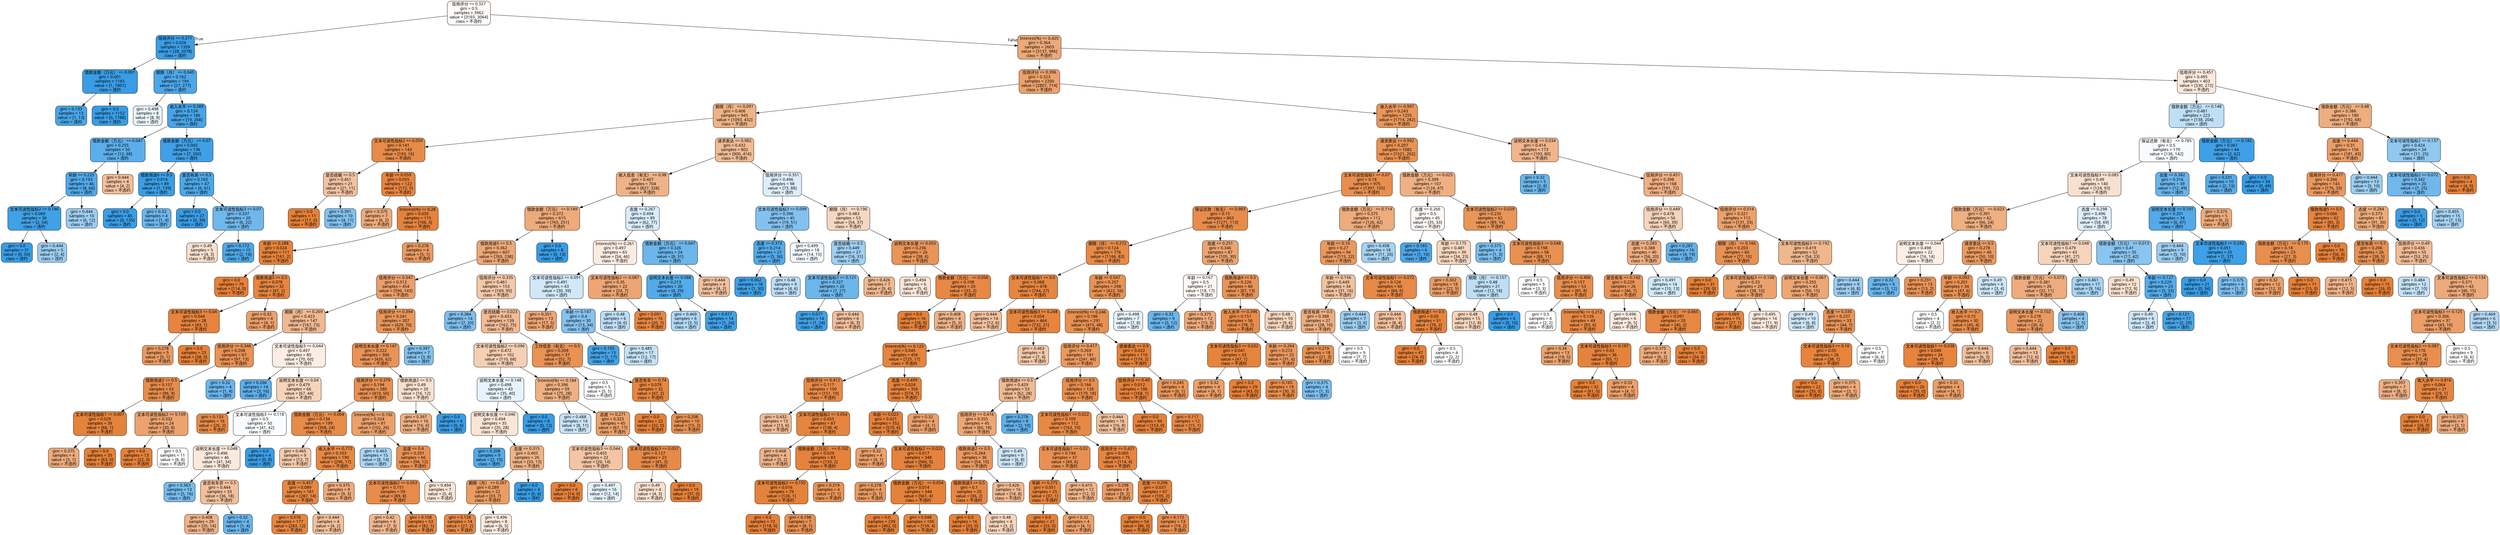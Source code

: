 digraph Tree {
node [shape=box, style="filled, rounded", color="black", fontname=SimHei] ;
edge [fontname=SimHei] ;
0 [label="信用评分 <= 0.327\ngini = 0.5\nsamples = 3962\nvalue = [3165, 3064]\nclass = 不违约", fillcolor="#fefbf9"] ;
1 [label="信用评分 <= 0.271\ngini = 0.026\nsamples = 1359\nvalue = [28, 2078]\nclass = 违约", fillcolor="#3c9ee5"] ;
0 -> 1 [labeldistance=2.5, labelangle=45, headlabel="True"] ;
2 [label="借款金额（万元） <= 0.001\ngini = 0.001\nsamples = 1165\nvalue = [1, 1801]\nclass = 违约", fillcolor="#399de5"] ;
1 -> 2 ;
3 [label="gini = 0.133\nsamples = 13\nvalue = [1, 13]\nclass = 违约", fillcolor="#48a5e7"] ;
2 -> 3 ;
4 [label="gini = 0.0\nsamples = 1152\nvalue = [0, 1788]\nclass = 违约", fillcolor="#399de5"] ;
2 -> 4 ;
5 [label="期限（月） <= 0.045\ngini = 0.162\nsamples = 194\nvalue = [27, 277]\nclass = 违约", fillcolor="#4ca7e8"] ;
1 -> 5 ;
6 [label="gini = 0.498\nsamples = 8\nvalue = [8, 9]\nclass = 违约", fillcolor="#e9f4fc"] ;
5 -> 6 ;
7 [label="收入水平 <= 0.389\ngini = 0.124\nsamples = 186\nvalue = [19, 268]\nclass = 违约", fillcolor="#47a4e7"] ;
5 -> 7 ;
8 [label="借款金额（万元） <= 0.047\ngini = 0.255\nsamples = 50\nvalue = [12, 68]\nclass = 违约", fillcolor="#5caeea"] ;
7 -> 8 ;
9 [label="年龄 <= 0.225\ngini = 0.193\nsamples = 46\nvalue = [8, 66]\nclass = 违约", fillcolor="#51a9e8"] ;
8 -> 9 ;
10 [label="文本可读性指标2 <= 0.146\ngini = 0.069\nsamples = 36\nvalue = [2, 54]\nclass = 违约", fillcolor="#40a1e6"] ;
9 -> 10 ;
11 [label="gini = 0.0\nsamples = 31\nvalue = [0, 50]\nclass = 违约", fillcolor="#399de5"] ;
10 -> 11 ;
12 [label="gini = 0.444\nsamples = 5\nvalue = [2, 4]\nclass = 违约", fillcolor="#9ccef2"] ;
10 -> 12 ;
13 [label="gini = 0.444\nsamples = 10\nvalue = [6, 12]\nclass = 违约", fillcolor="#9ccef2"] ;
9 -> 13 ;
14 [label="gini = 0.444\nsamples = 4\nvalue = [4, 2]\nclass = 不违约", fillcolor="#f2c09c"] ;
8 -> 14 ;
15 [label="借款金额（万元） <= 0.07\ngini = 0.065\nsamples = 136\nvalue = [7, 200]\nclass = 违约", fillcolor="#40a0e6"] ;
7 -> 15 ;
16 [label="借款用途6 <= 0.5\ngini = 0.014\nsamples = 89\nvalue = [1, 139]\nclass = 违约", fillcolor="#3a9ee5"] ;
15 -> 16 ;
17 [label="gini = 0.0\nsamples = 85\nvalue = [0, 135]\nclass = 违约", fillcolor="#399de5"] ;
16 -> 17 ;
18 [label="gini = 0.32\nsamples = 4\nvalue = [1, 4]\nclass = 违约", fillcolor="#6ab6ec"] ;
16 -> 18 ;
19 [label="是否有房 <= 0.5\ngini = 0.163\nsamples = 47\nvalue = [6, 61]\nclass = 违约", fillcolor="#4ca7e8"] ;
15 -> 19 ;
20 [label="gini = 0.0\nsamples = 27\nvalue = [0, 39]\nclass = 违约", fillcolor="#399de5"] ;
19 -> 20 ;
21 [label="文本可读性指标3 <= 0.07\ngini = 0.337\nsamples = 20\nvalue = [6, 22]\nclass = 违约", fillcolor="#6fb8ec"] ;
19 -> 21 ;
22 [label="gini = 0.49\nsamples = 5\nvalue = [4, 3]\nclass = 不违约", fillcolor="#f8e0ce"] ;
21 -> 22 ;
23 [label="gini = 0.172\nsamples = 15\nvalue = [2, 19]\nclass = 违约", fillcolor="#4ea7e8"] ;
21 -> 23 ;
24 [label="Interest(%) <= 0.425\ngini = 0.364\nsamples = 2603\nvalue = [3137, 986]\nclass = 不违约", fillcolor="#eda977"] ;
0 -> 24 [labeldistance=2.5, labelangle=-45, headlabel="False"] ;
25 [label="信用评分 <= 0.396\ngini = 0.323\nsamples = 2200\nvalue = [2807, 714]\nclass = 不违约", fillcolor="#eca16b"] ;
24 -> 25 ;
26 [label="期限（月） <= 0.091\ngini = 0.406\nsamples = 945\nvalue = [1093, 432]\nclass = 不违约", fillcolor="#efb387"] ;
25 -> 26 ;
27 [label="文本可读性指标2 <= 0.059\ngini = 0.141\nsamples = 143\nvalue = [193, 16]\nclass = 不违约", fillcolor="#e78b49"] ;
26 -> 27 ;
28 [label="是否结婚 <= 0.5\ngini = 0.451\nsamples = 21\nvalue = [21, 11]\nclass = 不违约", fillcolor="#f3c3a1"] ;
27 -> 28 ;
29 [label="gini = 0.0\nsamples = 11\nvalue = [17, 0]\nclass = 不违约", fillcolor="#e58139"] ;
28 -> 29 ;
30 [label="gini = 0.391\nsamples = 10\nvalue = [4, 11]\nclass = 违约", fillcolor="#81c1ee"] ;
28 -> 30 ;
31 [label="年龄 <= 0.059\ngini = 0.055\nsamples = 122\nvalue = [172, 5]\nclass = 不违约", fillcolor="#e6853f"] ;
27 -> 31 ;
32 [label="gini = 0.375\nsamples = 7\nvalue = [6, 2]\nclass = 不违约", fillcolor="#eeab7b"] ;
31 -> 32 ;
33 [label="Interest(%) <= 0.28\ngini = 0.035\nsamples = 115\nvalue = [166, 3]\nclass = 不违约", fillcolor="#e5833d"] ;
31 -> 33 ;
34 [label="年龄 <= 0.288\ngini = 0.024\nsamples = 111\nvalue = [161, 2]\nclass = 不违约", fillcolor="#e5833b"] ;
33 -> 34 ;
35 [label="gini = 0.0\nsamples = 79\nvalue = [114, 0]\nclass = 不违约", fillcolor="#e58139"] ;
34 -> 35 ;
36 [label="借款用途5 <= 0.5\ngini = 0.078\nsamples = 32\nvalue = [47, 2]\nclass = 不违约", fillcolor="#e68641"] ;
34 -> 36 ;
37 [label="文本可读性指标3 <= 0.04\ngini = 0.044\nsamples = 28\nvalue = [43, 1]\nclass = 不违约", fillcolor="#e6843e"] ;
36 -> 37 ;
38 [label="gini = 0.278\nsamples = 5\nvalue = [5, 1]\nclass = 不违约", fillcolor="#ea9a61"] ;
37 -> 38 ;
39 [label="gini = 0.0\nsamples = 23\nvalue = [38, 0]\nclass = 不违约", fillcolor="#e58139"] ;
37 -> 39 ;
40 [label="gini = 0.32\nsamples = 4\nvalue = [4, 1]\nclass = 不违约", fillcolor="#eca06a"] ;
36 -> 40 ;
41 [label="gini = 0.278\nsamples = 4\nvalue = [5, 1]\nclass = 不违约", fillcolor="#ea9a61"] ;
33 -> 41 ;
42 [label="请求表达 <= 0.982\ngini = 0.432\nsamples = 802\nvalue = [900, 416]\nclass = 不违约", fillcolor="#f1bb95"] ;
26 -> 42 ;
43 [label="收入信息（有无） <= 0.98\ngini = 0.407\nsamples = 704\nvalue = [827, 328]\nclass = 不违约", fillcolor="#efb388"] ;
42 -> 43 ;
44 [label="借款金额（万元） <= 0.149\ngini = 0.372\nsamples = 615\nvalue = [765, 251]\nclass = 不违约", fillcolor="#eeaa7a"] ;
43 -> 44 ;
45 [label="借款用途5 <= 0.5\ngini = 0.362\nsamples = 607\nvalue = [765, 238]\nclass = 不违约", fillcolor="#eda877"] ;
44 -> 45 ;
46 [label="信用评分 <= 0.347\ngini = 0.312\nsamples = 454\nvalue = [596, 143]\nclass = 不违约", fillcolor="#eb9f69"] ;
45 -> 46 ;
47 [label="期限（月） <= 0.269\ngini = 0.423\nsamples = 147\nvalue = [167, 73]\nclass = 不违约", fillcolor="#f0b890"] ;
46 -> 47 ;
48 [label="信用评分 <= 0.346\ngini = 0.208\nsamples = 67\nvalue = [97, 13]\nclass = 不违约", fillcolor="#e89254"] ;
47 -> 48 ;
49 [label="借款用途2 <= 0.5\ngini = 0.157\nsamples = 63\nvalue = [96, 9]\nclass = 不违约", fillcolor="#e78d4c"] ;
48 -> 49 ;
50 [label="文本可读性指标1 <= 0.007\ngini = 0.029\nsamples = 39\nvalue = [66, 1]\nclass = 不违约", fillcolor="#e5833c"] ;
49 -> 50 ;
51 [label="gini = 0.375\nsamples = 4\nvalue = [3, 1]\nclass = 不违约", fillcolor="#eeab7b"] ;
50 -> 51 ;
52 [label="gini = 0.0\nsamples = 35\nvalue = [63, 0]\nclass = 不违约", fillcolor="#e58139"] ;
50 -> 52 ;
53 [label="文本可读性指标2 <= 0.109\ngini = 0.332\nsamples = 24\nvalue = [30, 8]\nclass = 不违约", fillcolor="#eca36e"] ;
49 -> 53 ;
54 [label="gini = 0.0\nsamples = 13\nvalue = [22, 0]\nclass = 不违约", fillcolor="#e58139"] ;
53 -> 54 ;
55 [label="gini = 0.5\nsamples = 11\nvalue = [8, 8]\nclass = 不违约", fillcolor="#ffffff"] ;
53 -> 55 ;
56 [label="gini = 0.32\nsamples = 4\nvalue = [1, 4]\nclass = 违约", fillcolor="#6ab6ec"] ;
48 -> 56 ;
57 [label="文本可读性指标3 <= 0.044\ngini = 0.497\nsamples = 80\nvalue = [70, 60]\nclass = 不违约", fillcolor="#fbede3"] ;
47 -> 57 ;
58 [label="gini = 0.266\nsamples = 14\nvalue = [3, 16]\nclass = 违约", fillcolor="#5eafea"] ;
57 -> 58 ;
59 [label="说明文本长度 <= 0.04\ngini = 0.479\nsamples = 66\nvalue = [67, 44]\nclass = 不违约", fillcolor="#f6d4bb"] ;
57 -> 59 ;
60 [label="gini = 0.133\nsamples = 16\nvalue = [26, 2]\nclass = 不违约", fillcolor="#e78b48"] ;
59 -> 60 ;
61 [label="文本可读性指标3 <= 0.118\ngini = 0.5\nsamples = 50\nvalue = [41, 42]\nclass = 违约", fillcolor="#fafdfe"] ;
59 -> 61 ;
62 [label="说明文本长度 <= 0.048\ngini = 0.496\nsamples = 46\nvalue = [41, 34]\nclass = 不违约", fillcolor="#fbe9dd"] ;
61 -> 62 ;
63 [label="gini = 0.363\nsamples = 13\nvalue = [5, 16]\nclass = 违约", fillcolor="#77bced"] ;
62 -> 63 ;
64 [label="是否有车贷 <= 0.5\ngini = 0.444\nsamples = 33\nvalue = [36, 18]\nclass = 不违约", fillcolor="#f2c09c"] ;
62 -> 64 ;
65 [label="gini = 0.408\nsamples = 29\nvalue = [35, 14]\nclass = 不违约", fillcolor="#efb388"] ;
64 -> 65 ;
66 [label="gini = 0.32\nsamples = 4\nvalue = [1, 4]\nclass = 违约", fillcolor="#6ab6ec"] ;
64 -> 66 ;
67 [label="gini = 0.0\nsamples = 4\nvalue = [0, 8]\nclass = 违约", fillcolor="#399de5"] ;
61 -> 67 ;
68 [label="信用评分 <= 0.394\ngini = 0.241\nsamples = 307\nvalue = [429, 70]\nclass = 不违约", fillcolor="#e99659"] ;
46 -> 68 ;
69 [label="说明文本长度 <= 0.147\ngini = 0.222\nsamples = 300\nvalue = [426, 62]\nclass = 不违约", fillcolor="#e99356"] ;
68 -> 69 ;
70 [label="信用评分 <= 0.379\ngini = 0.194\nsamples = 280\nvalue = [410, 50]\nclass = 不违约", fillcolor="#e89051"] ;
69 -> 70 ;
71 [label="借款金额（万元） <= 0.004\ngini = 0.134\nsamples = 199\nvalue = [308, 24]\nclass = 不违约", fillcolor="#e78b48"] ;
70 -> 71 ;
72 [label="gini = 0.465\nsamples = 9\nvalue = [12, 7]\nclass = 不违约", fillcolor="#f4caac"] ;
71 -> 72 ;
73 [label="收入水平 <= 0.772\ngini = 0.103\nsamples = 190\nvalue = [296, 17]\nclass = 不违约", fillcolor="#e68844"] ;
71 -> 73 ;
74 [label="态度 <= 0.457\ngini = 0.089\nsamples = 181\nvalue = [287, 14]\nclass = 不违约", fillcolor="#e68743"] ;
73 -> 74 ;
75 [label="gini = 0.078\nsamples = 177\nvalue = [283, 12]\nclass = 不违约", fillcolor="#e68641"] ;
74 -> 75 ;
76 [label="gini = 0.444\nsamples = 4\nvalue = [4, 2]\nclass = 不违约", fillcolor="#f2c09c"] ;
74 -> 76 ;
77 [label="gini = 0.375\nsamples = 9\nvalue = [9, 3]\nclass = 不违约", fillcolor="#eeab7b"] ;
73 -> 77 ;
78 [label="Interest(%) <= 0.192\ngini = 0.324\nsamples = 81\nvalue = [102, 26]\nclass = 不违约", fillcolor="#eca16b"] ;
70 -> 78 ;
79 [label="gini = 0.463\nsamples = 15\nvalue = [8, 14]\nclass = 违约", fillcolor="#aad5f4"] ;
78 -> 79 ;
80 [label="态度 <= 0.4\ngini = 0.201\nsamples = 66\nvalue = [94, 12]\nclass = 不违约", fillcolor="#e89152"] ;
78 -> 80 ;
81 [label="文本可读性指标2 <= 0.053\ngini = 0.151\nsamples = 59\nvalue = [89, 8]\nclass = 不违约", fillcolor="#e78c4b"] ;
80 -> 81 ;
82 [label="gini = 0.42\nsamples = 6\nvalue = [7, 3]\nclass = 不违约", fillcolor="#f0b78e"] ;
81 -> 82 ;
83 [label="gini = 0.108\nsamples = 53\nvalue = [82, 5]\nclass = 不违约", fillcolor="#e78945"] ;
81 -> 83 ;
84 [label="gini = 0.494\nsamples = 7\nvalue = [5, 4]\nclass = 不违约", fillcolor="#fae6d7"] ;
80 -> 84 ;
85 [label="借款用途2 <= 0.5\ngini = 0.49\nsamples = 20\nvalue = [16, 12]\nclass = 不违约", fillcolor="#f8e0ce"] ;
69 -> 85 ;
86 [label="gini = 0.397\nsamples = 16\nvalue = [16, 6]\nclass = 不违约", fillcolor="#efb083"] ;
85 -> 86 ;
87 [label="gini = 0.0\nsamples = 4\nvalue = [0, 6]\nclass = 违约", fillcolor="#399de5"] ;
85 -> 87 ;
88 [label="gini = 0.397\nsamples = 7\nvalue = [3, 8]\nclass = 违约", fillcolor="#83c2ef"] ;
68 -> 88 ;
89 [label="信用评分 <= 0.335\ngini = 0.461\nsamples = 153\nvalue = [169, 95]\nclass = 不违约", fillcolor="#f4c8a8"] ;
45 -> 89 ;
90 [label="gini = 0.384\nsamples = 14\nvalue = [7, 20]\nclass = 违约", fillcolor="#7ebfee"] ;
89 -> 90 ;
91 [label="是否结婚 <= 0.023\ngini = 0.433\nsamples = 139\nvalue = [162, 75]\nclass = 不违约", fillcolor="#f1bb95"] ;
89 -> 91 ;
92 [label="文本可读性指标2 <= 0.096\ngini = 0.472\nsamples = 102\nvalue = [110, 68]\nclass = 不违约", fillcolor="#f5cfb3"] ;
91 -> 92 ;
93 [label="说明文本长度 <= 0.148\ngini = 0.498\nsamples = 43\nvalue = [35, 40]\nclass = 违约", fillcolor="#e6f3fc"] ;
92 -> 93 ;
94 [label="说明文本长度 <= 0.046\ngini = 0.494\nsamples = 35\nvalue = [35, 28]\nclass = 不违约", fillcolor="#fae6d7"] ;
93 -> 94 ;
95 [label="gini = 0.208\nsamples = 9\nvalue = [2, 15]\nclass = 违约", fillcolor="#53aae8"] ;
94 -> 95 ;
96 [label="态度 <= 0.315\ngini = 0.405\nsamples = 26\nvalue = [33, 13]\nclass = 不违约", fillcolor="#efb387"] ;
94 -> 96 ;
97 [label="期限（月） <= 0.267\ngini = 0.289\nsamples = 22\nvalue = [33, 7]\nclass = 不违约", fillcolor="#eb9c63"] ;
96 -> 97 ;
98 [label="gini = 0.128\nsamples = 14\nvalue = [27, 2]\nclass = 不违约", fillcolor="#e78a48"] ;
97 -> 98 ;
99 [label="gini = 0.496\nsamples = 8\nvalue = [6, 5]\nclass = 不违约", fillcolor="#fbeade"] ;
97 -> 99 ;
100 [label="gini = 0.0\nsamples = 4\nvalue = [0, 6]\nclass = 违约", fillcolor="#399de5"] ;
96 -> 100 ;
101 [label="gini = 0.0\nsamples = 8\nvalue = [0, 12]\nclass = 违约", fillcolor="#399de5"] ;
93 -> 101 ;
102 [label="Interest(%) <= 0.184\ngini = 0.396\nsamples = 59\nvalue = [75, 28]\nclass = 不违约", fillcolor="#efb083"] ;
92 -> 102 ;
103 [label="gini = 0.488\nsamples = 14\nvalue = [8, 11]\nclass = 违约", fillcolor="#c9e4f8"] ;
102 -> 103 ;
104 [label="态度 <= 0.271\ngini = 0.323\nsamples = 45\nvalue = [67, 17]\nclass = 不违约", fillcolor="#eca16b"] ;
102 -> 104 ;
105 [label="文本可读性指标3 <= 0.044\ngini = 0.455\nsamples = 22\nvalue = [26, 14]\nclass = 不违约", fillcolor="#f3c5a4"] ;
104 -> 105 ;
106 [label="gini = 0.0\nsamples = 6\nvalue = [14, 0]\nclass = 不违约", fillcolor="#e58139"] ;
105 -> 106 ;
107 [label="gini = 0.497\nsamples = 16\nvalue = [12, 14]\nclass = 违约", fillcolor="#e3f1fb"] ;
105 -> 107 ;
108 [label="文本可读性指标3 <= 0.057\ngini = 0.127\nsamples = 23\nvalue = [41, 3]\nclass = 不违约", fillcolor="#e78a47"] ;
104 -> 108 ;
109 [label="gini = 0.49\nsamples = 4\nvalue = [4, 3]\nclass = 不违约", fillcolor="#f8e0ce"] ;
108 -> 109 ;
110 [label="gini = 0.0\nsamples = 19\nvalue = [37, 0]\nclass = 不违约", fillcolor="#e58139"] ;
108 -> 110 ;
111 [label="工作信息（有无） <= 0.5\ngini = 0.209\nsamples = 37\nvalue = [52, 7]\nclass = 不违约", fillcolor="#e89254"] ;
91 -> 111 ;
112 [label="gini = 0.5\nsamples = 5\nvalue = [5, 5]\nclass = 不违约", fillcolor="#ffffff"] ;
111 -> 112 ;
113 [label="是否有车 <= 0.74\ngini = 0.078\nsamples = 32\nvalue = [47, 2]\nclass = 不违约", fillcolor="#e68641"] ;
111 -> 113 ;
114 [label="gini = 0.0\nsamples = 22\nvalue = [32, 0]\nclass = 不违约", fillcolor="#e58139"] ;
113 -> 114 ;
115 [label="gini = 0.208\nsamples = 10\nvalue = [15, 2]\nclass = 不违约", fillcolor="#e89253"] ;
113 -> 115 ;
116 [label="gini = 0.0\nsamples = 8\nvalue = [0, 13]\nclass = 违约", fillcolor="#399de5"] ;
44 -> 116 ;
117 [label="态度 <= 0.267\ngini = 0.494\nsamples = 89\nvalue = [62, 77]\nclass = 违约", fillcolor="#d8ecfa"] ;
43 -> 117 ;
118 [label="Interest(%) <= 0.261\ngini = 0.497\nsamples = 65\nvalue = [54, 46]\nclass = 不违约", fillcolor="#fbece2"] ;
117 -> 118 ;
119 [label="文本可读性指标2 <= 0.091\ngini = 0.491\nsamples = 43\nvalue = [30, 39]\nclass = 违约", fillcolor="#d1e8f9"] ;
118 -> 119 ;
120 [label="gini = 0.351\nsamples = 13\nvalue = [17, 5]\nclass = 不违约", fillcolor="#eda673"] ;
119 -> 120 ;
121 [label="年龄 <= 0.147\ngini = 0.4\nsamples = 30\nvalue = [13, 34]\nclass = 违约", fillcolor="#85c2ef"] ;
119 -> 121 ;
122 [label="gini = 0.105\nsamples = 13\nvalue = [1, 17]\nclass = 违约", fillcolor="#45a3e7"] ;
121 -> 122 ;
123 [label="gini = 0.485\nsamples = 17\nvalue = [12, 17]\nclass = 违约", fillcolor="#c5e2f7"] ;
121 -> 123 ;
124 [label="文本可读性指标2 <= 0.087\ngini = 0.35\nsamples = 22\nvalue = [24, 7]\nclass = 不违约", fillcolor="#eda673"] ;
118 -> 124 ;
125 [label="gini = 0.48\nsamples = 6\nvalue = [4, 6]\nclass = 违约", fillcolor="#bddef6"] ;
124 -> 125 ;
126 [label="gini = 0.091\nsamples = 16\nvalue = [20, 1]\nclass = 不违约", fillcolor="#e68743"] ;
124 -> 126 ;
127 [label="借款金额（万元） <= 0.047\ngini = 0.326\nsamples = 24\nvalue = [8, 31]\nclass = 违约", fillcolor="#6cb6ec"] ;
117 -> 127 ;
128 [label="说明文本长度 <= 0.088\ngini = 0.213\nsamples = 20\nvalue = [4, 29]\nclass = 违约", fillcolor="#54abe9"] ;
127 -> 128 ;
129 [label="gini = 0.469\nsamples = 6\nvalue = [3, 5]\nclass = 违约", fillcolor="#b0d8f5"] ;
128 -> 129 ;
130 [label="gini = 0.077\nsamples = 14\nvalue = [1, 24]\nclass = 违约", fillcolor="#41a1e6"] ;
128 -> 130 ;
131 [label="gini = 0.444\nsamples = 4\nvalue = [4, 2]\nclass = 不违约", fillcolor="#f2c09c"] ;
127 -> 131 ;
132 [label="信用评分 <= 0.351\ngini = 0.496\nsamples = 98\nvalue = [73, 88]\nclass = 违约", fillcolor="#ddeefb"] ;
42 -> 132 ;
133 [label="文本可读性指标3 <= 0.099\ngini = 0.396\nsamples = 45\nvalue = [19, 51]\nclass = 违约", fillcolor="#83c2ef"] ;
132 -> 133 ;
134 [label="态度 <= 0.373\ngini = 0.214\nsamples = 27\nvalue = [5, 36]\nclass = 违约", fillcolor="#54abe9"] ;
133 -> 134 ;
135 [label="gini = 0.062\nsamples = 18\nvalue = [1, 30]\nclass = 违约", fillcolor="#40a0e6"] ;
134 -> 135 ;
136 [label="gini = 0.48\nsamples = 9\nvalue = [4, 6]\nclass = 违约", fillcolor="#bddef6"] ;
134 -> 136 ;
137 [label="gini = 0.499\nsamples = 18\nvalue = [14, 15]\nclass = 违约", fillcolor="#f2f8fd"] ;
133 -> 137 ;
138 [label="期限（月） <= 0.196\ngini = 0.483\nsamples = 53\nvalue = [54, 37]\nclass = 不违约", fillcolor="#f7d7c1"] ;
132 -> 138 ;
139 [label="是否结婚 <= 0.5\ngini = 0.449\nsamples = 27\nvalue = [16, 31]\nclass = 违约", fillcolor="#9fd0f2"] ;
138 -> 139 ;
140 [label="文本可读性指标2 <= 0.121\ngini = 0.327\nsamples = 20\nvalue = [7, 27]\nclass = 违约", fillcolor="#6cb6ec"] ;
139 -> 140 ;
141 [label="gini = 0.077\nsamples = 14\nvalue = [1, 24]\nclass = 违约", fillcolor="#41a1e6"] ;
140 -> 141 ;
142 [label="gini = 0.444\nsamples = 6\nvalue = [6, 3]\nclass = 不违约", fillcolor="#f2c09c"] ;
140 -> 142 ;
143 [label="gini = 0.426\nsamples = 7\nvalue = [9, 4]\nclass = 不违约", fillcolor="#f1b991"] ;
139 -> 143 ;
144 [label="说明文本长度 <= 0.055\ngini = 0.236\nsamples = 26\nvalue = [38, 6]\nclass = 不违约", fillcolor="#e99558"] ;
138 -> 144 ;
145 [label="gini = 0.494\nsamples = 6\nvalue = [5, 4]\nclass = 不违约", fillcolor="#fae6d7"] ;
144 -> 145 ;
146 [label="借款金额（万元） <= 0.056\ngini = 0.108\nsamples = 20\nvalue = [33, 2]\nclass = 不违约", fillcolor="#e78945"] ;
144 -> 146 ;
147 [label="gini = 0.0\nsamples = 16\nvalue = [28, 0]\nclass = 不违约", fillcolor="#e58139"] ;
146 -> 147 ;
148 [label="gini = 0.408\nsamples = 4\nvalue = [5, 2]\nclass = 不违约", fillcolor="#efb388"] ;
146 -> 148 ;
149 [label="收入水平 <= 0.997\ngini = 0.243\nsamples = 1255\nvalue = [1714, 282]\nclass = 不违约", fillcolor="#e9965a"] ;
25 -> 149 ;
150 [label="请求表达 <= 0.992\ngini = 0.207\nsamples = 1082\nvalue = [1521, 202]\nclass = 不违约", fillcolor="#e89253"] ;
149 -> 150 ;
151 [label="文本可读性指标1 <= 0.07\ngini = 0.18\nsamples = 975\nvalue = [1397, 155]\nclass = 不违约", fillcolor="#e88f4f"] ;
150 -> 151 ;
152 [label="保证还款（有无） <= 0.983\ngini = 0.15\nsamples = 863\nvalue = [1271, 113]\nclass = 不违约", fillcolor="#e78c4b"] ;
151 -> 152 ;
153 [label="期限（月） <= 0.272\ngini = 0.124\nsamples = 776\nvalue = [1166, 83]\nclass = 不违约", fillcolor="#e78a47"] ;
152 -> 153 ;
154 [label="文本可读性指标1 <= 0.0\ngini = 0.068\nsamples = 478\nvalue = [744, 27]\nclass = 不违约", fillcolor="#e68640"] ;
153 -> 154 ;
155 [label="gini = 0.444\nsamples = 14\nvalue = [12, 6]\nclass = 不违约", fillcolor="#f2c09c"] ;
154 -> 155 ;
156 [label="文本可读性指标3 <= 0.248\ngini = 0.054\nsamples = 464\nvalue = [732, 21]\nclass = 不违约", fillcolor="#e6853f"] ;
154 -> 156 ;
157 [label="Interest(%) <= 0.123\ngini = 0.045\nsamples = 456\nvalue = [725, 17]\nclass = 不违约", fillcolor="#e6843e"] ;
156 -> 157 ;
158 [label="信用评分 <= 0.412\ngini = 0.117\nsamples = 100\nvalue = [151, 10]\nclass = 不违约", fillcolor="#e78946"] ;
157 -> 158 ;
159 [label="gini = 0.432\nsamples = 13\nvalue = [13, 6]\nclass = 不违约", fillcolor="#f1bb94"] ;
158 -> 159 ;
160 [label="文本可读性指标2 <= 0.054\ngini = 0.055\nsamples = 87\nvalue = [138, 4]\nclass = 不违约", fillcolor="#e6853f"] ;
158 -> 160 ;
161 [label="gini = 0.408\nsamples = 4\nvalue = [5, 2]\nclass = 不违约", fillcolor="#efb388"] ;
160 -> 161 ;
162 [label="借款金额（万元） <= 0.102\ngini = 0.029\nsamples = 83\nvalue = [133, 2]\nclass = 不违约", fillcolor="#e5833c"] ;
160 -> 162 ;
163 [label="文本可读性指标2 <= 0.155\ngini = 0.016\nsamples = 79\nvalue = [126, 1]\nclass = 不违约", fillcolor="#e5823b"] ;
162 -> 163 ;
164 [label="gini = 0.0\nsamples = 72\nvalue = [118, 0]\nclass = 不违约", fillcolor="#e58139"] ;
163 -> 164 ;
165 [label="gini = 0.198\nsamples = 7\nvalue = [8, 1]\nclass = 不违约", fillcolor="#e89152"] ;
163 -> 165 ;
166 [label="gini = 0.219\nsamples = 4\nvalue = [7, 1]\nclass = 不违约", fillcolor="#e99355"] ;
162 -> 166 ;
167 [label="态度 <= 0.499\ngini = 0.024\nsamples = 356\nvalue = [574, 7]\nclass = 不违约", fillcolor="#e5833b"] ;
157 -> 167 ;
168 [label="年龄 <= 0.023\ngini = 0.021\nsamples = 352\nvalue = [570, 6]\nclass = 不违约", fillcolor="#e5823b"] ;
167 -> 168 ;
169 [label="gini = 0.32\nsamples = 4\nvalue = [4, 1]\nclass = 不违约", fillcolor="#eca06a"] ;
168 -> 169 ;
170 [label="文本可读性指标2 <= 0.022\ngini = 0.017\nsamples = 348\nvalue = [566, 5]\nclass = 不违约", fillcolor="#e5823b"] ;
168 -> 170 ;
171 [label="gini = 0.278\nsamples = 4\nvalue = [5, 1]\nclass = 不违约", fillcolor="#ea9a61"] ;
170 -> 171 ;
172 [label="借款金额（万元） <= 0.054\ngini = 0.014\nsamples = 344\nvalue = [561, 4]\nclass = 不违约", fillcolor="#e5823a"] ;
170 -> 172 ;
173 [label="gini = 0.0\nsamples = 239\nvalue = [402, 0]\nclass = 不违约", fillcolor="#e58139"] ;
172 -> 173 ;
174 [label="gini = 0.048\nsamples = 105\nvalue = [159, 4]\nclass = 不违约", fillcolor="#e6843e"] ;
172 -> 174 ;
175 [label="gini = 0.32\nsamples = 4\nvalue = [4, 1]\nclass = 不违约", fillcolor="#eca06a"] ;
167 -> 175 ;
176 [label="gini = 0.463\nsamples = 8\nvalue = [7, 4]\nclass = 不违约", fillcolor="#f4c9aa"] ;
156 -> 176 ;
177 [label="年龄 <= 0.547\ngini = 0.207\nsamples = 298\nvalue = [422, 56]\nclass = 不违约", fillcolor="#e89253"] ;
153 -> 177 ;
178 [label="Interest(%) <= 0.246\ngini = 0.186\nsamples = 291\nvalue = [415, 48]\nclass = 不违约", fillcolor="#e89050"] ;
177 -> 178 ;
179 [label="信用评分 <= 0.417\ngini = 0.269\nsamples = 181\nvalue = [241, 46]\nclass = 不违约", fillcolor="#ea995f"] ;
178 -> 179 ;
180 [label="借款用途4 <= 0.5\ngini = 0.429\nsamples = 53\nvalue = [62, 28]\nclass = 不违约", fillcolor="#f1ba92"] ;
179 -> 180 ;
181 [label="信用评分 <= 0.416\ngini = 0.355\nsamples = 45\nvalue = [60, 18]\nclass = 不违约", fillcolor="#eda774"] ;
180 -> 181 ;
182 [label="借款用途2 <= 0.5\ngini = 0.264\nsamples = 36\nvalue = [54, 10]\nclass = 不违约", fillcolor="#ea985e"] ;
181 -> 182 ;
183 [label="借款用途3 <= 0.5\ngini = 0.1\nsamples = 20\nvalue = [36, 2]\nclass = 不违约", fillcolor="#e68844"] ;
182 -> 183 ;
184 [label="gini = 0.0\nsamples = 16\nvalue = [33, 0]\nclass = 不违约", fillcolor="#e58139"] ;
183 -> 184 ;
185 [label="gini = 0.48\nsamples = 4\nvalue = [3, 2]\nclass = 不违约", fillcolor="#f6d5bd"] ;
183 -> 185 ;
186 [label="gini = 0.426\nsamples = 16\nvalue = [18, 8]\nclass = 不违约", fillcolor="#f1b991"] ;
182 -> 186 ;
187 [label="gini = 0.49\nsamples = 9\nvalue = [6, 8]\nclass = 违约", fillcolor="#cee6f8"] ;
181 -> 187 ;
188 [label="gini = 0.278\nsamples = 8\nvalue = [2, 10]\nclass = 违约", fillcolor="#61b1ea"] ;
180 -> 188 ;
189 [label="信用评分 <= 0.5\ngini = 0.166\nsamples = 128\nvalue = [179, 18]\nclass = 不违约", fillcolor="#e88e4d"] ;
179 -> 189 ;
190 [label="文本可读性指标1 <= 0.022\ngini = 0.109\nsamples = 112\nvalue = [163, 10]\nclass = 不违约", fillcolor="#e78945"] ;
189 -> 190 ;
191 [label="文本可读性指标1 <= 0.02\ngini = 0.194\nsamples = 37\nvalue = [49, 6]\nclass = 不违约", fillcolor="#e89051"] ;
190 -> 191 ;
192 [label="年龄 <= 0.275\ngini = 0.051\nsamples = 25\nvalue = [37, 1]\nclass = 不违约", fillcolor="#e6843e"] ;
191 -> 192 ;
193 [label="gini = 0.0\nsamples = 21\nvalue = [33, 0]\nclass = 不违约", fillcolor="#e58139"] ;
192 -> 193 ;
194 [label="gini = 0.32\nsamples = 4\nvalue = [4, 1]\nclass = 不违约", fillcolor="#eca06a"] ;
192 -> 194 ;
195 [label="gini = 0.415\nsamples = 12\nvalue = [12, 5]\nclass = 不违约", fillcolor="#f0b58b"] ;
191 -> 195 ;
196 [label="信用评分 <= 0.421\ngini = 0.065\nsamples = 75\nvalue = [114, 4]\nclass = 不违约", fillcolor="#e68540"] ;
190 -> 196 ;
197 [label="gini = 0.298\nsamples = 8\nvalue = [9, 2]\nclass = 不违约", fillcolor="#eb9d65"] ;
196 -> 197 ;
198 [label="态度 <= 0.296\ngini = 0.037\nsamples = 67\nvalue = [105, 2]\nclass = 不违约", fillcolor="#e5833d"] ;
196 -> 198 ;
199 [label="gini = 0.0\nsamples = 54\nvalue = [86, 0]\nclass = 不违约", fillcolor="#e58139"] ;
198 -> 199 ;
200 [label="gini = 0.172\nsamples = 13\nvalue = [19, 2]\nclass = 不违约", fillcolor="#e88e4e"] ;
198 -> 200 ;
201 [label="gini = 0.444\nsamples = 16\nvalue = [16, 8]\nclass = 不违约", fillcolor="#f2c09c"] ;
189 -> 201 ;
202 [label="感谢表达 <= 0.9\ngini = 0.022\nsamples = 110\nvalue = [174, 2]\nclass = 不违约", fillcolor="#e5823b"] ;
178 -> 202 ;
203 [label="信用评分 <= 0.49\ngini = 0.012\nsamples = 106\nvalue = [168, 1]\nclass = 不违约", fillcolor="#e5823a"] ;
202 -> 203 ;
204 [label="gini = 0.0\nsamples = 94\nvalue = [153, 0]\nclass = 不违约", fillcolor="#e58139"] ;
203 -> 204 ;
205 [label="gini = 0.117\nsamples = 12\nvalue = [15, 1]\nclass = 不违约", fillcolor="#e78946"] ;
203 -> 205 ;
206 [label="gini = 0.245\nsamples = 4\nvalue = [6, 1]\nclass = 不违约", fillcolor="#e9965a"] ;
202 -> 206 ;
207 [label="gini = 0.498\nsamples = 7\nvalue = [7, 8]\nclass = 违约", fillcolor="#e6f3fc"] ;
177 -> 207 ;
208 [label="态度 <= 0.251\ngini = 0.346\nsamples = 87\nvalue = [105, 30]\nclass = 不违约", fillcolor="#eca572"] ;
152 -> 208 ;
209 [label="年龄 <= 0.167\ngini = 0.5\nsamples = 21\nvalue = [18, 17]\nclass = 不违约", fillcolor="#fef8f4"] ;
208 -> 209 ;
210 [label="gini = 0.32\nsamples = 9\nvalue = [3, 12]\nclass = 违约", fillcolor="#6ab6ec"] ;
209 -> 210 ;
211 [label="gini = 0.375\nsamples = 12\nvalue = [15, 5]\nclass = 不违约", fillcolor="#eeab7b"] ;
209 -> 211 ;
212 [label="借款用途4 <= 0.5\ngini = 0.226\nsamples = 66\nvalue = [87, 13]\nclass = 不违约", fillcolor="#e99457"] ;
208 -> 212 ;
213 [label="收入水平 <= 0.396\ngini = 0.151\nsamples = 56\nvalue = [78, 7]\nclass = 不违约", fillcolor="#e78c4b"] ;
212 -> 213 ;
214 [label="文本可读性指标3 <= 0.032\ngini = 0.041\nsamples = 33\nvalue = [47, 1]\nclass = 不违约", fillcolor="#e6843d"] ;
213 -> 214 ;
215 [label="gini = 0.32\nsamples = 4\nvalue = [4, 1]\nclass = 不违约", fillcolor="#eca06a"] ;
214 -> 215 ;
216 [label="gini = 0.0\nsamples = 29\nvalue = [43, 0]\nclass = 不违约", fillcolor="#e58139"] ;
214 -> 216 ;
217 [label="年龄 <= 0.264\ngini = 0.272\nsamples = 23\nvalue = [31, 6]\nclass = 不违约", fillcolor="#ea995f"] ;
213 -> 217 ;
218 [label="gini = 0.165\nsamples = 19\nvalue = [30, 3]\nclass = 不违约", fillcolor="#e88e4d"] ;
217 -> 218 ;
219 [label="gini = 0.375\nsamples = 4\nvalue = [1, 3]\nclass = 违约", fillcolor="#7bbeee"] ;
217 -> 219 ;
220 [label="gini = 0.48\nsamples = 10\nvalue = [9, 6]\nclass = 不违约", fillcolor="#f6d5bd"] ;
212 -> 220 ;
221 [label="借款金额（万元） <= 0.114\ngini = 0.375\nsamples = 112\nvalue = [126, 42]\nclass = 不违约", fillcolor="#eeab7b"] ;
151 -> 221 ;
222 [label="年龄 <= 0.16\ngini = 0.27\nsamples = 94\nvalue = [115, 22]\nclass = 不违约", fillcolor="#ea995f"] ;
221 -> 222 ;
223 [label="年龄 <= 0.156\ngini = 0.449\nsamples = 34\nvalue = [31, 16]\nclass = 不违约", fillcolor="#f2c29f"] ;
222 -> 223 ;
224 [label="是否有房 <= 0.5\ngini = 0.388\nsamples = 27\nvalue = [28, 10]\nclass = 不违约", fillcolor="#eeae80"] ;
223 -> 224 ;
225 [label="gini = 0.219\nsamples = 18\nvalue = [21, 3]\nclass = 不违约", fillcolor="#e99355"] ;
224 -> 225 ;
226 [label="gini = 0.5\nsamples = 9\nvalue = [7, 7]\nclass = 不违约", fillcolor="#ffffff"] ;
224 -> 226 ;
227 [label="gini = 0.444\nsamples = 7\nvalue = [3, 6]\nclass = 违约", fillcolor="#9ccef2"] ;
223 -> 227 ;
228 [label="文本可读性指标1 <= 0.072\ngini = 0.124\nsamples = 60\nvalue = [84, 6]\nclass = 不违约", fillcolor="#e78a47"] ;
222 -> 228 ;
229 [label="gini = 0.444\nsamples = 9\nvalue = [8, 4]\nclass = 不违约", fillcolor="#f2c09c"] ;
228 -> 229 ;
230 [label="借款用途1 <= 0.5\ngini = 0.05\nsamples = 51\nvalue = [76, 2]\nclass = 不违约", fillcolor="#e6843e"] ;
228 -> 230 ;
231 [label="gini = 0.0\nsamples = 47\nvalue = [74, 0]\nclass = 不违约", fillcolor="#e58139"] ;
230 -> 231 ;
232 [label="gini = 0.5\nsamples = 4\nvalue = [2, 2]\nclass = 不违约", fillcolor="#ffffff"] ;
230 -> 232 ;
233 [label="gini = 0.458\nsamples = 18\nvalue = [11, 20]\nclass = 违约", fillcolor="#a6d3f3"] ;
221 -> 233 ;
234 [label="借款金额（万元） <= 0.025\ngini = 0.399\nsamples = 107\nvalue = [124, 47]\nclass = 不违约", fillcolor="#efb184"] ;
150 -> 234 ;
235 [label="态度 <= 0.266\ngini = 0.5\nsamples = 45\nvalue = [35, 33]\nclass = 不违约", fillcolor="#fef8f4"] ;
234 -> 235 ;
236 [label="gini = 0.165\nsamples = 6\nvalue = [1, 10]\nclass = 违约", fillcolor="#4da7e8"] ;
235 -> 236 ;
237 [label="年龄 <= 0.175\ngini = 0.481\nsamples = 39\nvalue = [34, 23]\nclass = 不违约", fillcolor="#f7d6bf"] ;
235 -> 237 ;
238 [label="gini = 0.302\nsamples = 18\nvalue = [22, 5]\nclass = 不违约", fillcolor="#eb9e66"] ;
237 -> 238 ;
239 [label="期限（月） <= 0.157\ngini = 0.48\nsamples = 21\nvalue = [12, 18]\nclass = 违约", fillcolor="#bddef6"] ;
237 -> 239 ;
240 [label="gini = 0.48\nsamples = 15\nvalue = [12, 8]\nclass = 不违约", fillcolor="#f6d5bd"] ;
239 -> 240 ;
241 [label="gini = 0.0\nsamples = 6\nvalue = [0, 10]\nclass = 违约", fillcolor="#399de5"] ;
239 -> 241 ;
242 [label="文本可读性指标2 <= 0.029\ngini = 0.235\nsamples = 62\nvalue = [89, 14]\nclass = 不违约", fillcolor="#e99558"] ;
234 -> 242 ;
243 [label="gini = 0.375\nsamples = 4\nvalue = [1, 3]\nclass = 违约", fillcolor="#7bbeee"] ;
242 -> 243 ;
244 [label="文本可读性指标3 <= 0.048\ngini = 0.198\nsamples = 58\nvalue = [88, 11]\nclass = 不违约", fillcolor="#e89152"] ;
242 -> 244 ;
245 [label="gini = 0.5\nsamples = 5\nvalue = [3, 3]\nclass = 不违约", fillcolor="#ffffff"] ;
244 -> 245 ;
246 [label="信用评分 <= 0.406\ngini = 0.157\nsamples = 53\nvalue = [85, 8]\nclass = 不违约", fillcolor="#e78d4c"] ;
244 -> 246 ;
247 [label="gini = 0.5\nsamples = 4\nvalue = [2, 2]\nclass = 不违约", fillcolor="#ffffff"] ;
246 -> 247 ;
248 [label="Interest(%) <= 0.212\ngini = 0.126\nsamples = 49\nvalue = [83, 6]\nclass = 不违约", fillcolor="#e78a47"] ;
246 -> 248 ;
249 [label="gini = 0.34\nsamples = 13\nvalue = [18, 5]\nclass = 不违约", fillcolor="#eca470"] ;
248 -> 249 ;
250 [label="文本可读性指标3 <= 0.187\ngini = 0.03\nsamples = 36\nvalue = [65, 1]\nclass = 不违约", fillcolor="#e5833c"] ;
248 -> 250 ;
251 [label="gini = 0.0\nsamples = 32\nvalue = [61, 0]\nclass = 不违约", fillcolor="#e58139"] ;
250 -> 251 ;
252 [label="gini = 0.32\nsamples = 4\nvalue = [4, 1]\nclass = 不违约", fillcolor="#eca06a"] ;
250 -> 252 ;
253 [label="说明文本长度 <= 0.034\ngini = 0.414\nsamples = 173\nvalue = [193, 80]\nclass = 不违约", fillcolor="#f0b58b"] ;
149 -> 253 ;
254 [label="gini = 0.32\nsamples = 5\nvalue = [2, 8]\nclass = 违约", fillcolor="#6ab6ec"] ;
253 -> 254 ;
255 [label="信用评分 <= 0.451\ngini = 0.398\nsamples = 168\nvalue = [191, 72]\nclass = 不违约", fillcolor="#efb084"] ;
253 -> 255 ;
256 [label="信用评分 <= 0.449\ngini = 0.478\nsamples = 56\nvalue = [60, 39]\nclass = 不违约", fillcolor="#f6d3ba"] ;
255 -> 256 ;
257 [label="态度 <= 0.283\ngini = 0.388\nsamples = 40\nvalue = [56, 20]\nclass = 不违约", fillcolor="#eeae80"] ;
256 -> 257 ;
258 [label="是否有车 <= 0.142\ngini = 0.229\nsamples = 26\nvalue = [46, 7]\nclass = 不违约", fillcolor="#e99457"] ;
257 -> 258 ;
259 [label="gini = 0.496\nsamples = 6\nvalue = [6, 5]\nclass = 不违约", fillcolor="#fbeade"] ;
258 -> 259 ;
260 [label="借款金额（万元） <= 0.065\ngini = 0.091\nsamples = 20\nvalue = [40, 2]\nclass = 不违约", fillcolor="#e68743"] ;
258 -> 260 ;
261 [label="gini = 0.375\nsamples = 4\nvalue = [6, 2]\nclass = 不违约", fillcolor="#eeab7b"] ;
260 -> 261 ;
262 [label="gini = 0.0\nsamples = 16\nvalue = [34, 0]\nclass = 不违约", fillcolor="#e58139"] ;
260 -> 262 ;
263 [label="gini = 0.491\nsamples = 14\nvalue = [10, 13]\nclass = 违约", fillcolor="#d1e8f9"] ;
257 -> 263 ;
264 [label="gini = 0.287\nsamples = 16\nvalue = [4, 19]\nclass = 违约", fillcolor="#63b2ea"] ;
256 -> 264 ;
265 [label="信用评分 <= 0.514\ngini = 0.321\nsamples = 112\nvalue = [131, 33]\nclass = 不违约", fillcolor="#eca16b"] ;
255 -> 265 ;
266 [label="期限（月） <= 0.166\ngini = 0.203\nsamples = 60\nvalue = [77, 10]\nclass = 不违约", fillcolor="#e89153"] ;
265 -> 266 ;
267 [label="gini = 0.0\nsamples = 31\nvalue = [39, 0]\nclass = 不违约", fillcolor="#e58139"] ;
266 -> 267 ;
268 [label="文本可读性指标3 <= 0.108\ngini = 0.33\nsamples = 29\nvalue = [38, 10]\nclass = 不违约", fillcolor="#eca26d"] ;
266 -> 268 ;
269 [label="gini = 0.069\nsamples = 15\nvalue = [27, 1]\nclass = 不违约", fillcolor="#e68640"] ;
268 -> 269 ;
270 [label="gini = 0.495\nsamples = 14\nvalue = [11, 9]\nclass = 不违约", fillcolor="#fae8db"] ;
268 -> 270 ;
271 [label="文本可读性指标3 <= 0.192\ngini = 0.419\nsamples = 52\nvalue = [54, 23]\nclass = 不违约", fillcolor="#f0b78d"] ;
265 -> 271 ;
272 [label="说明文本长度 <= 0.067\ngini = 0.355\nsamples = 43\nvalue = [50, 15]\nclass = 不违约", fillcolor="#eda774"] ;
271 -> 272 ;
273 [label="gini = 0.49\nsamples = 10\nvalue = [6, 8]\nclass = 违约", fillcolor="#cee6f8"] ;
272 -> 273 ;
274 [label="态度 <= 0.335\ngini = 0.237\nsamples = 33\nvalue = [44, 7]\nclass = 不违约", fillcolor="#e99558"] ;
272 -> 274 ;
275 [label="文本可读性指标3 <= 0.16\ngini = 0.05\nsamples = 26\nvalue = [38, 1]\nclass = 不违约", fillcolor="#e6843e"] ;
274 -> 275 ;
276 [label="gini = 0.0\nsamples = 22\nvalue = [35, 0]\nclass = 不违约", fillcolor="#e58139"] ;
275 -> 276 ;
277 [label="gini = 0.375\nsamples = 4\nvalue = [3, 1]\nclass = 不违约", fillcolor="#eeab7b"] ;
275 -> 277 ;
278 [label="gini = 0.5\nsamples = 7\nvalue = [6, 6]\nclass = 不违约", fillcolor="#ffffff"] ;
274 -> 278 ;
279 [label="gini = 0.444\nsamples = 9\nvalue = [4, 8]\nclass = 违约", fillcolor="#9ccef2"] ;
271 -> 279 ;
280 [label="信用评分 <= 0.451\ngini = 0.495\nsamples = 403\nvalue = [330, 272]\nclass = 不违约", fillcolor="#fae9dc"] ;
24 -> 280 ;
281 [label="借款金额（万元） <= 0.148\ngini = 0.481\nsamples = 223\nvalue = [138, 204]\nclass = 违约", fillcolor="#bfdff7"] ;
280 -> 281 ;
282 [label="保证还款（有无） <= 0.785\ngini = 0.5\nsamples = 179\nvalue = [136, 142]\nclass = 违约", fillcolor="#f7fbfe"] ;
281 -> 282 ;
283 [label="文本可读性指标3 <= 0.085\ngini = 0.49\nsamples = 140\nvalue = [124, 93]\nclass = 不违约", fillcolor="#f8e0ce"] ;
282 -> 283 ;
284 [label="借款金额（万元） <= 0.023\ngini = 0.391\nsamples = 62\nvalue = [66, 24]\nclass = 不违约", fillcolor="#eeaf81"] ;
283 -> 284 ;
285 [label="说明文本长度 <= 0.044\ngini = 0.498\nsamples = 22\nvalue = [16, 14]\nclass = 不违约", fillcolor="#fcefe6"] ;
284 -> 285 ;
286 [label="gini = 0.32\nsamples = 9\nvalue = [3, 12]\nclass = 违约", fillcolor="#6ab6ec"] ;
285 -> 286 ;
287 [label="gini = 0.231\nsamples = 13\nvalue = [13, 2]\nclass = 不违约", fillcolor="#e99457"] ;
285 -> 287 ;
288 [label="请求表达 <= 0.5\ngini = 0.278\nsamples = 40\nvalue = [50, 10]\nclass = 不违约", fillcolor="#ea9a61"] ;
284 -> 288 ;
289 [label="年龄 <= 0.092\ngini = 0.201\nsamples = 34\nvalue = [47, 6]\nclass = 不违约", fillcolor="#e89152"] ;
288 -> 289 ;
290 [label="gini = 0.5\nsamples = 4\nvalue = [2, 2]\nclass = 不违约", fillcolor="#ffffff"] ;
289 -> 290 ;
291 [label="收入水平 <= 0.7\ngini = 0.15\nsamples = 30\nvalue = [45, 4]\nclass = 不违约", fillcolor="#e78c4b"] ;
289 -> 291 ;
292 [label="文本可读性指标1 <= 0.038\ngini = 0.049\nsamples = 24\nvalue = [39, 1]\nclass = 不违约", fillcolor="#e6843e"] ;
291 -> 292 ;
293 [label="gini = 0.0\nsamples = 20\nvalue = [35, 0]\nclass = 不违约", fillcolor="#e58139"] ;
292 -> 293 ;
294 [label="gini = 0.32\nsamples = 4\nvalue = [4, 1]\nclass = 不违约", fillcolor="#eca06a"] ;
292 -> 294 ;
295 [label="gini = 0.444\nsamples = 6\nvalue = [6, 3]\nclass = 不违约", fillcolor="#f2c09c"] ;
291 -> 295 ;
296 [label="gini = 0.49\nsamples = 6\nvalue = [3, 4]\nclass = 违约", fillcolor="#cee6f8"] ;
288 -> 296 ;
297 [label="态度 <= 0.298\ngini = 0.496\nsamples = 78\nvalue = [58, 69]\nclass = 违约", fillcolor="#dfeffb"] ;
283 -> 297 ;
298 [label="文本可读性指标1 <= 0.048\ngini = 0.479\nsamples = 43\nvalue = [41, 27]\nclass = 不违约", fillcolor="#f6d4bb"] ;
297 -> 298 ;
299 [label="借款金额（万元） <= 0.073\ngini = 0.381\nsamples = 26\nvalue = [32, 11]\nclass = 不违约", fillcolor="#eeac7d"] ;
298 -> 299 ;
300 [label="说明文本长度 <= 0.102\ngini = 0.278\nsamples = 22\nvalue = [30, 6]\nclass = 不违约", fillcolor="#ea9a61"] ;
299 -> 300 ;
301 [label="gini = 0.444\nsamples = 13\nvalue = [12, 6]\nclass = 不违约", fillcolor="#f2c09c"] ;
300 -> 301 ;
302 [label="gini = 0.0\nsamples = 9\nvalue = [18, 0]\nclass = 不违约", fillcolor="#e58139"] ;
300 -> 302 ;
303 [label="gini = 0.408\nsamples = 4\nvalue = [2, 5]\nclass = 违约", fillcolor="#88c4ef"] ;
299 -> 303 ;
304 [label="gini = 0.461\nsamples = 17\nvalue = [9, 16]\nclass = 违约", fillcolor="#a8d4f4"] ;
298 -> 304 ;
305 [label="借款金额（万元） <= 0.013\ngini = 0.41\nsamples = 35\nvalue = [17, 42]\nclass = 违约", fillcolor="#89c5f0"] ;
297 -> 305 ;
306 [label="gini = 0.49\nsamples = 12\nvalue = [12, 9]\nclass = 不违约", fillcolor="#f8e0ce"] ;
305 -> 306 ;
307 [label="年龄 <= 0.127\ngini = 0.229\nsamples = 23\nvalue = [5, 33]\nclass = 违约", fillcolor="#57ace9"] ;
305 -> 307 ;
308 [label="gini = 0.49\nsamples = 6\nvalue = [3, 4]\nclass = 违约", fillcolor="#cee6f8"] ;
307 -> 308 ;
309 [label="gini = 0.121\nsamples = 17\nvalue = [2, 29]\nclass = 违约", fillcolor="#47a4e7"] ;
307 -> 309 ;
310 [label="态度 <= 0.382\ngini = 0.316\nsamples = 39\nvalue = [12, 49]\nclass = 违约", fillcolor="#69b5eb"] ;
282 -> 310 ;
311 [label="说明文本长度 <= 0.101\ngini = 0.201\nsamples = 34\nvalue = [6, 47]\nclass = 违约", fillcolor="#52aae8"] ;
310 -> 311 ;
312 [label="gini = 0.444\nsamples = 9\nvalue = [5, 10]\nclass = 违约", fillcolor="#9ccef2"] ;
311 -> 312 ;
313 [label="文本可读性指标3 <= 0.242\ngini = 0.051\nsamples = 25\nvalue = [1, 37]\nclass = 违约", fillcolor="#3ea0e6"] ;
311 -> 313 ;
314 [label="gini = 0.0\nsamples = 21\nvalue = [0, 34]\nclass = 违约", fillcolor="#399de5"] ;
313 -> 314 ;
315 [label="gini = 0.375\nsamples = 4\nvalue = [1, 3]\nclass = 违约", fillcolor="#7bbeee"] ;
313 -> 315 ;
316 [label="gini = 0.375\nsamples = 5\nvalue = [6, 2]\nclass = 不违约", fillcolor="#eeab7b"] ;
310 -> 316 ;
317 [label="借款金额（万元） <= 0.185\ngini = 0.061\nsamples = 44\nvalue = [2, 62]\nclass = 违约", fillcolor="#3fa0e6"] ;
281 -> 317 ;
318 [label="gini = 0.231\nsamples = 10\nvalue = [2, 13]\nclass = 违约", fillcolor="#57ace9"] ;
317 -> 318 ;
319 [label="gini = 0.0\nsamples = 34\nvalue = [0, 49]\nclass = 违约", fillcolor="#399de5"] ;
317 -> 319 ;
320 [label="借款金额（万元） <= 0.48\ngini = 0.386\nsamples = 180\nvalue = [192, 68]\nclass = 不违约", fillcolor="#eeae7f"] ;
280 -> 320 ;
321 [label="态度 <= 0.444\ngini = 0.31\nsamples = 156\nvalue = [181, 43]\nclass = 不违约", fillcolor="#eb9f68"] ;
320 -> 321 ;
322 [label="信用评分 <= 0.477\ngini = 0.266\nsamples = 143\nvalue = [176, 33]\nclass = 不违约", fillcolor="#ea995e"] ;
321 -> 322 ;
323 [label="借款用途5 <= 0.5\ngini = 0.066\nsamples = 62\nvalue = [85, 3]\nclass = 不违约", fillcolor="#e68540"] ;
322 -> 323 ;
324 [label="借款金额（万元） <= 0.175\ngini = 0.18\nsamples = 23\nvalue = [27, 3]\nclass = 不违约", fillcolor="#e88f4f"] ;
323 -> 324 ;
325 [label="gini = 0.32\nsamples = 12\nvalue = [12, 3]\nclass = 不违约", fillcolor="#eca06a"] ;
324 -> 325 ;
326 [label="gini = 0.0\nsamples = 11\nvalue = [15, 0]\nclass = 不违约", fillcolor="#e58139"] ;
324 -> 326 ;
327 [label="gini = 0.0\nsamples = 39\nvalue = [58, 0]\nclass = 不违约", fillcolor="#e58139"] ;
323 -> 327 ;
328 [label="态度 <= 0.284\ngini = 0.373\nsamples = 81\nvalue = [91, 30]\nclass = 不违约", fillcolor="#eeab7a"] ;
322 -> 328 ;
329 [label="是否有房 <= 0.5\ngini = 0.206\nsamples = 26\nvalue = [38, 5]\nclass = 不违约", fillcolor="#e89253"] ;
328 -> 329 ;
330 [label="gini = 0.415\nsamples = 11\nvalue = [12, 5]\nclass = 不违约", fillcolor="#f0b58b"] ;
329 -> 330 ;
331 [label="gini = 0.0\nsamples = 15\nvalue = [26, 0]\nclass = 不违约", fillcolor="#e58139"] ;
329 -> 331 ;
332 [label="信用评分 <= 0.49\ngini = 0.436\nsamples = 55\nvalue = [53, 25]\nclass = 不违约", fillcolor="#f1bc96"] ;
328 -> 332 ;
333 [label="gini = 0.484\nsamples = 12\nvalue = [7, 10]\nclass = 违约", fillcolor="#c4e2f7"] ;
332 -> 333 ;
334 [label="文本可读性指标2 <= 0.134\ngini = 0.371\nsamples = 43\nvalue = [46, 15]\nclass = 不违约", fillcolor="#edaa7a"] ;
332 -> 334 ;
335 [label="文本可读性指标3 <= 0.125\ngini = 0.306\nsamples = 37\nvalue = [43, 10]\nclass = 不违约", fillcolor="#eb9e67"] ;
334 -> 335 ;
336 [label="文本可读性指标2 <= 0.087\ngini = 0.176\nsamples = 28\nvalue = [37, 4]\nclass = 不违约", fillcolor="#e88f4e"] ;
335 -> 336 ;
337 [label="gini = 0.397\nsamples = 7\nvalue = [8, 3]\nclass = 不违约", fillcolor="#efb083"] ;
336 -> 337 ;
338 [label="收入水平 <= 0.816\ngini = 0.064\nsamples = 21\nvalue = [29, 1]\nclass = 不违约", fillcolor="#e68540"] ;
336 -> 338 ;
339 [label="gini = 0.0\nsamples = 17\nvalue = [26, 0]\nclass = 不违约", fillcolor="#e58139"] ;
338 -> 339 ;
340 [label="gini = 0.375\nsamples = 4\nvalue = [3, 1]\nclass = 不违约", fillcolor="#eeab7b"] ;
338 -> 340 ;
341 [label="gini = 0.5\nsamples = 9\nvalue = [6, 6]\nclass = 不违约", fillcolor="#ffffff"] ;
335 -> 341 ;
342 [label="gini = 0.469\nsamples = 6\nvalue = [3, 5]\nclass = 违约", fillcolor="#b0d8f5"] ;
334 -> 342 ;
343 [label="gini = 0.444\nsamples = 13\nvalue = [5, 10]\nclass = 违约", fillcolor="#9ccef2"] ;
321 -> 343 ;
344 [label="文本可读性指标2 <= 0.137\ngini = 0.424\nsamples = 24\nvalue = [11, 25]\nclass = 违约", fillcolor="#90c8f0"] ;
320 -> 344 ;
345 [label="文本可读性指标2 <= 0.072\ngini = 0.342\nsamples = 20\nvalue = [7, 25]\nclass = 违约", fillcolor="#70b8ec"] ;
344 -> 345 ;
346 [label="gini = 0.0\nsamples = 5\nvalue = [0, 12]\nclass = 违约", fillcolor="#399de5"] ;
345 -> 346 ;
347 [label="gini = 0.455\nsamples = 15\nvalue = [7, 13]\nclass = 违约", fillcolor="#a4d2f3"] ;
345 -> 347 ;
348 [label="gini = 0.0\nsamples = 4\nvalue = [4, 0]\nclass = 不违约", fillcolor="#e58139"] ;
344 -> 348 ;
}